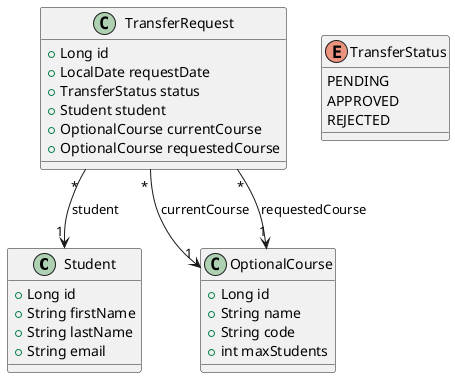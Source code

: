 @startuml
' ---------------------------
' Transfer Requests Component
' ---------------------------

' Classes
class Student {
    +Long id
    +String firstName
    +String lastName
    +String email
}

class OptionalCourse {
    +Long id
    +String name
    +String code
    +int maxStudents
}

class TransferRequest {
    +Long id
    +LocalDate requestDate
    +TransferStatus status
    +Student student
    +OptionalCourse currentCourse
    +OptionalCourse requestedCourse
}

enum TransferStatus {
    PENDING
    APPROVED
    REJECTED
}

' ---------------------------
' Relationships
' ---------------------------

TransferRequest "*" --> "1" Student : student
TransferRequest "*" --> "1" OptionalCourse : currentCourse
TransferRequest "*" --> "1" OptionalCourse : requestedCourse

@enduml